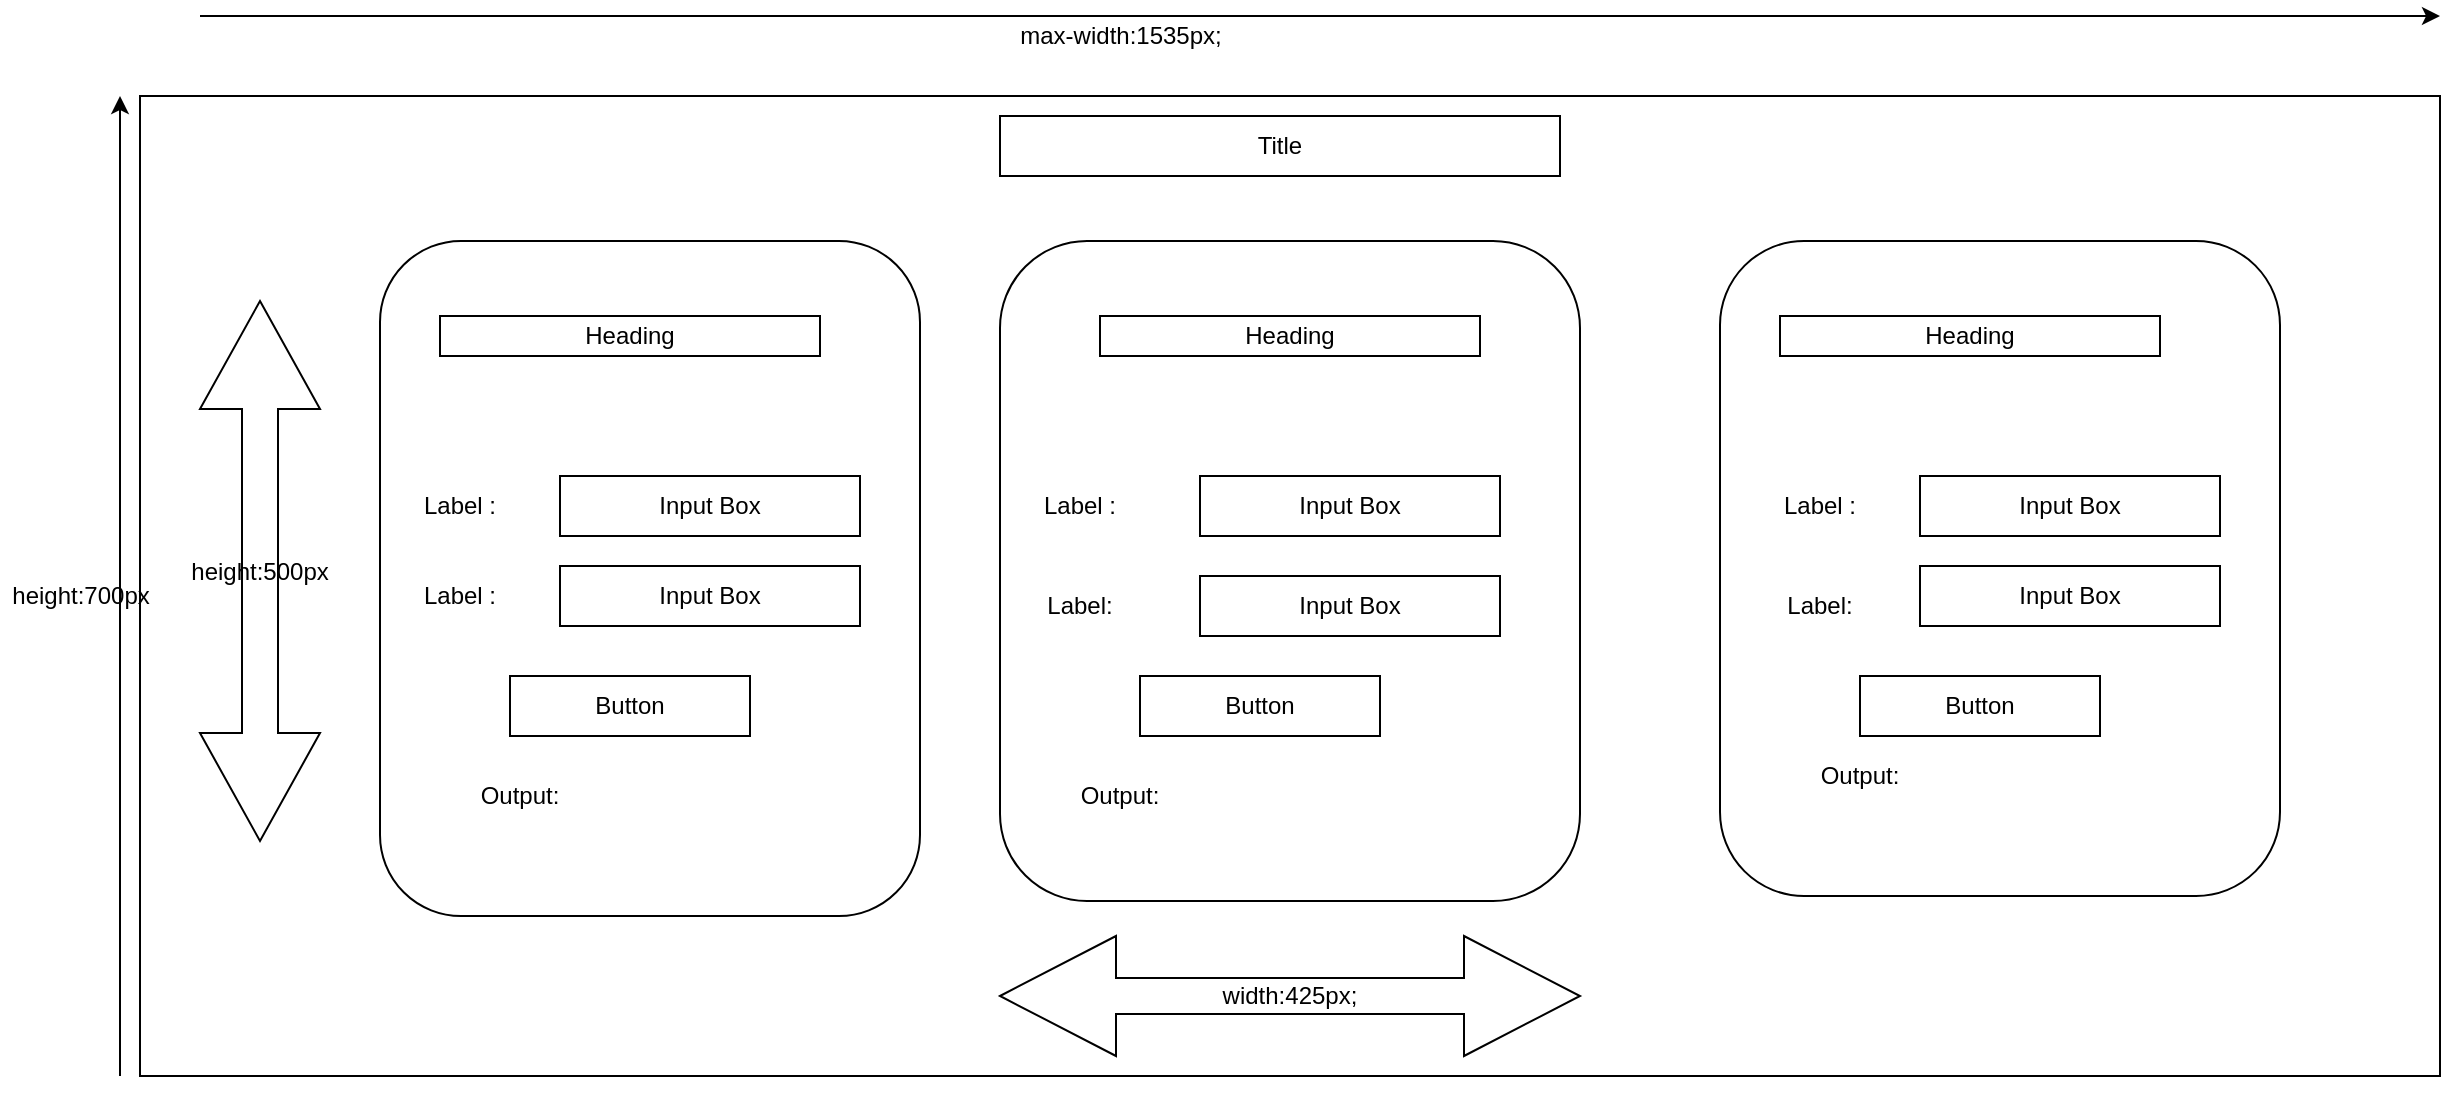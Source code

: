 <mxfile version="14.5.1" type="device"><diagram id="BcNbJTjaoIFhR6qIOBMH" name="Page-1"><mxGraphModel dx="1874" dy="627" grid="1" gridSize="10" guides="1" tooltips="1" connect="1" arrows="1" fold="1" page="1" pageScale="1" pageWidth="850" pageHeight="1100" math="0" shadow="0"><root><mxCell id="0"/><mxCell id="1" parent="0"/><mxCell id="hmeQn0sDzOWQ3vurGy12-2" value="" style="rounded=0;whiteSpace=wrap;html=1;" vertex="1" parent="1"><mxGeometry x="50" y="80" width="1150" height="490" as="geometry"/></mxCell><mxCell id="hmeQn0sDzOWQ3vurGy12-3" value="" style="endArrow=classic;html=1;" edge="1" parent="1"><mxGeometry width="50" height="50" relative="1" as="geometry"><mxPoint x="80" y="40" as="sourcePoint"/><mxPoint x="1200" y="40" as="targetPoint"/></mxGeometry></mxCell><mxCell id="hmeQn0sDzOWQ3vurGy12-5" value="max-width:1535px;" style="text;html=1;align=center;verticalAlign=middle;resizable=0;points=[];autosize=1;" vertex="1" parent="1"><mxGeometry x="480" y="40" width="120" height="20" as="geometry"/></mxCell><mxCell id="hmeQn0sDzOWQ3vurGy12-6" value="" style="endArrow=classic;html=1;" edge="1" parent="1"><mxGeometry width="50" height="50" relative="1" as="geometry"><mxPoint x="40" y="570" as="sourcePoint"/><mxPoint x="40" y="80" as="targetPoint"/><Array as="points"/></mxGeometry></mxCell><mxCell id="hmeQn0sDzOWQ3vurGy12-7" value="height:700px" style="text;html=1;align=center;verticalAlign=middle;resizable=0;points=[];autosize=1;" vertex="1" parent="1"><mxGeometry x="-20" y="320" width="80" height="20" as="geometry"/></mxCell><mxCell id="hmeQn0sDzOWQ3vurGy12-9" value="Title" style="rounded=0;whiteSpace=wrap;html=1;" vertex="1" parent="1"><mxGeometry x="480" y="90" width="280" height="30" as="geometry"/></mxCell><mxCell id="hmeQn0sDzOWQ3vurGy12-10" value="" style="rounded=1;whiteSpace=wrap;html=1;" vertex="1" parent="1"><mxGeometry x="170" y="152.5" width="270" height="337.5" as="geometry"/></mxCell><mxCell id="hmeQn0sDzOWQ3vurGy12-11" value="" style="rounded=1;whiteSpace=wrap;html=1;" vertex="1" parent="1"><mxGeometry x="480" y="152.5" width="290" height="330" as="geometry"/></mxCell><mxCell id="hmeQn0sDzOWQ3vurGy12-12" value="&lt;span style=&quot;color: rgba(0 , 0 , 0 , 0) ; font-family: monospace ; font-size: 0px&quot;&gt;%3CmxGraphModel%3E%3Croot%3E%3CmxCell%20id%3D%220%22%2F%3E%3CmxCell%20id%3D%221%22%20parent%3D%220%22%2F%3E%3CmxCell%20id%3D%222%22%20value%3D%22Heading%22%20style%3D%22rounded%3D0%3BwhiteSpace%3Dwrap%3Bhtml%3D1%3B%22%20vertex%3D%221%22%20parent%3D%221%22%3E%3CmxGeometry%20x%3D%22530%22%20y%3D%22190%22%20width%3D%22190%22%20height%3D%2220%22%20as%3D%22geometry%22%2F%3E%3C%2FmxCell%3E%3C%2Froot%3E%3C%2FmxGraphModel%3E&lt;/span&gt;" style="rounded=1;whiteSpace=wrap;html=1;" vertex="1" parent="1"><mxGeometry x="840" y="152.5" width="280" height="327.5" as="geometry"/></mxCell><mxCell id="hmeQn0sDzOWQ3vurGy12-14" value="height:500px&lt;br&gt;" style="shape=doubleArrow;direction=south;whiteSpace=wrap;html=1;" vertex="1" parent="1"><mxGeometry x="80" y="182.5" width="60" height="270" as="geometry"/></mxCell><mxCell id="hmeQn0sDzOWQ3vurGy12-15" value="width:425px;" style="shape=doubleArrow;whiteSpace=wrap;html=1;" vertex="1" parent="1"><mxGeometry x="480" y="500" width="290" height="60" as="geometry"/></mxCell><mxCell id="hmeQn0sDzOWQ3vurGy12-16" value="Heading" style="rounded=0;whiteSpace=wrap;html=1;" vertex="1" parent="1"><mxGeometry x="530" y="190" width="190" height="20" as="geometry"/></mxCell><mxCell id="hmeQn0sDzOWQ3vurGy12-17" value="Input Box" style="rounded=0;whiteSpace=wrap;html=1;" vertex="1" parent="1"><mxGeometry x="580" y="270" width="150" height="30" as="geometry"/></mxCell><mxCell id="hmeQn0sDzOWQ3vurGy12-18" value="Input Box" style="rounded=0;whiteSpace=wrap;html=1;" vertex="1" parent="1"><mxGeometry x="580" y="320" width="150" height="30" as="geometry"/></mxCell><mxCell id="hmeQn0sDzOWQ3vurGy12-19" value="Button" style="rounded=0;whiteSpace=wrap;html=1;" vertex="1" parent="1"><mxGeometry x="550" y="370" width="120" height="30" as="geometry"/></mxCell><mxCell id="hmeQn0sDzOWQ3vurGy12-20" value="Label :" style="text;html=1;strokeColor=none;fillColor=none;align=center;verticalAlign=middle;whiteSpace=wrap;rounded=0;" vertex="1" parent="1"><mxGeometry x="500" y="275" width="40" height="20" as="geometry"/></mxCell><mxCell id="hmeQn0sDzOWQ3vurGy12-21" value="Label:" style="text;html=1;strokeColor=none;fillColor=none;align=center;verticalAlign=middle;whiteSpace=wrap;rounded=0;" vertex="1" parent="1"><mxGeometry x="500" y="325" width="40" height="20" as="geometry"/></mxCell><mxCell id="hmeQn0sDzOWQ3vurGy12-22" value="Output:" style="text;html=1;strokeColor=none;fillColor=none;align=center;verticalAlign=middle;whiteSpace=wrap;rounded=0;" vertex="1" parent="1"><mxGeometry x="520" y="420" width="40" height="20" as="geometry"/></mxCell><mxCell id="hmeQn0sDzOWQ3vurGy12-23" value="Heading" style="rounded=0;whiteSpace=wrap;html=1;" vertex="1" parent="1"><mxGeometry x="870" y="190" width="190" height="20" as="geometry"/></mxCell><mxCell id="hmeQn0sDzOWQ3vurGy12-24" value="Heading" style="rounded=0;whiteSpace=wrap;html=1;" vertex="1" parent="1"><mxGeometry x="200" y="190" width="190" height="20" as="geometry"/></mxCell><mxCell id="hmeQn0sDzOWQ3vurGy12-25" value="Label :" style="text;html=1;strokeColor=none;fillColor=none;align=center;verticalAlign=middle;whiteSpace=wrap;rounded=0;" vertex="1" parent="1"><mxGeometry x="190" y="275" width="40" height="20" as="geometry"/></mxCell><mxCell id="hmeQn0sDzOWQ3vurGy12-27" value="Input Box" style="rounded=0;whiteSpace=wrap;html=1;" vertex="1" parent="1"><mxGeometry x="260" y="270" width="150" height="30" as="geometry"/></mxCell><mxCell id="hmeQn0sDzOWQ3vurGy12-28" value="Label :" style="text;html=1;strokeColor=none;fillColor=none;align=center;verticalAlign=middle;whiteSpace=wrap;rounded=0;" vertex="1" parent="1"><mxGeometry x="190" y="320" width="40" height="20" as="geometry"/></mxCell><mxCell id="hmeQn0sDzOWQ3vurGy12-29" value="Input Box" style="rounded=0;whiteSpace=wrap;html=1;" vertex="1" parent="1"><mxGeometry x="260" y="315" width="150" height="30" as="geometry"/></mxCell><mxCell id="hmeQn0sDzOWQ3vurGy12-30" value="Button" style="rounded=0;whiteSpace=wrap;html=1;" vertex="1" parent="1"><mxGeometry x="235" y="370" width="120" height="30" as="geometry"/></mxCell><mxCell id="hmeQn0sDzOWQ3vurGy12-31" value="Output:" style="text;html=1;strokeColor=none;fillColor=none;align=center;verticalAlign=middle;whiteSpace=wrap;rounded=0;" vertex="1" parent="1"><mxGeometry x="220" y="420" width="40" height="20" as="geometry"/></mxCell><mxCell id="hmeQn0sDzOWQ3vurGy12-32" value="Label :" style="text;html=1;strokeColor=none;fillColor=none;align=center;verticalAlign=middle;whiteSpace=wrap;rounded=0;" vertex="1" parent="1"><mxGeometry x="870" y="275" width="40" height="20" as="geometry"/></mxCell><mxCell id="hmeQn0sDzOWQ3vurGy12-33" value="Label:" style="text;html=1;strokeColor=none;fillColor=none;align=center;verticalAlign=middle;whiteSpace=wrap;rounded=0;" vertex="1" parent="1"><mxGeometry x="870" y="325" width="40" height="20" as="geometry"/></mxCell><mxCell id="hmeQn0sDzOWQ3vurGy12-34" value="Input Box" style="rounded=0;whiteSpace=wrap;html=1;" vertex="1" parent="1"><mxGeometry x="940" y="315" width="150" height="30" as="geometry"/></mxCell><mxCell id="hmeQn0sDzOWQ3vurGy12-35" value="Input Box" style="rounded=0;whiteSpace=wrap;html=1;" vertex="1" parent="1"><mxGeometry x="940" y="270" width="150" height="30" as="geometry"/></mxCell><mxCell id="hmeQn0sDzOWQ3vurGy12-36" value="Button" style="rounded=0;whiteSpace=wrap;html=1;" vertex="1" parent="1"><mxGeometry x="910" y="370" width="120" height="30" as="geometry"/></mxCell><mxCell id="hmeQn0sDzOWQ3vurGy12-37" value="Output:" style="text;html=1;strokeColor=none;fillColor=none;align=center;verticalAlign=middle;whiteSpace=wrap;rounded=0;" vertex="1" parent="1"><mxGeometry x="890" y="410" width="40" height="20" as="geometry"/></mxCell></root></mxGraphModel></diagram></mxfile>